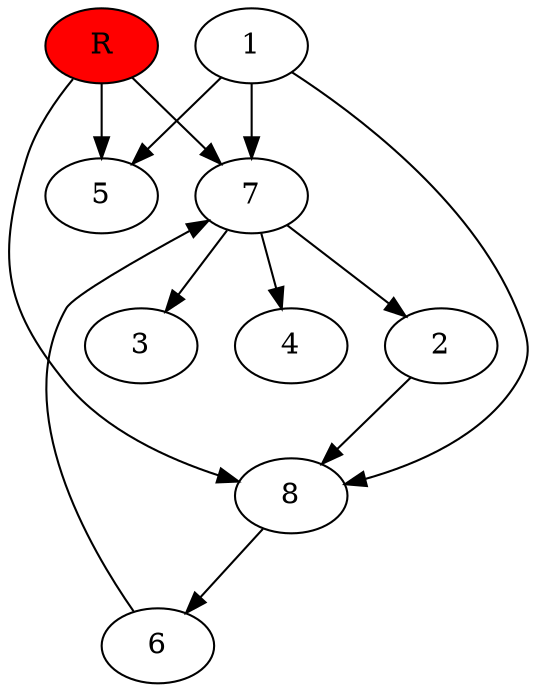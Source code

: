 digraph prb21836 {
	1
	2
	3
	4
	5
	6
	7
	8
	R [fillcolor="#ff0000" style=filled]
	1 -> 5
	1 -> 7
	1 -> 8
	2 -> 8
	6 -> 7
	7 -> 2
	7 -> 3
	7 -> 4
	8 -> 6
	R -> 5
	R -> 7
	R -> 8
}
